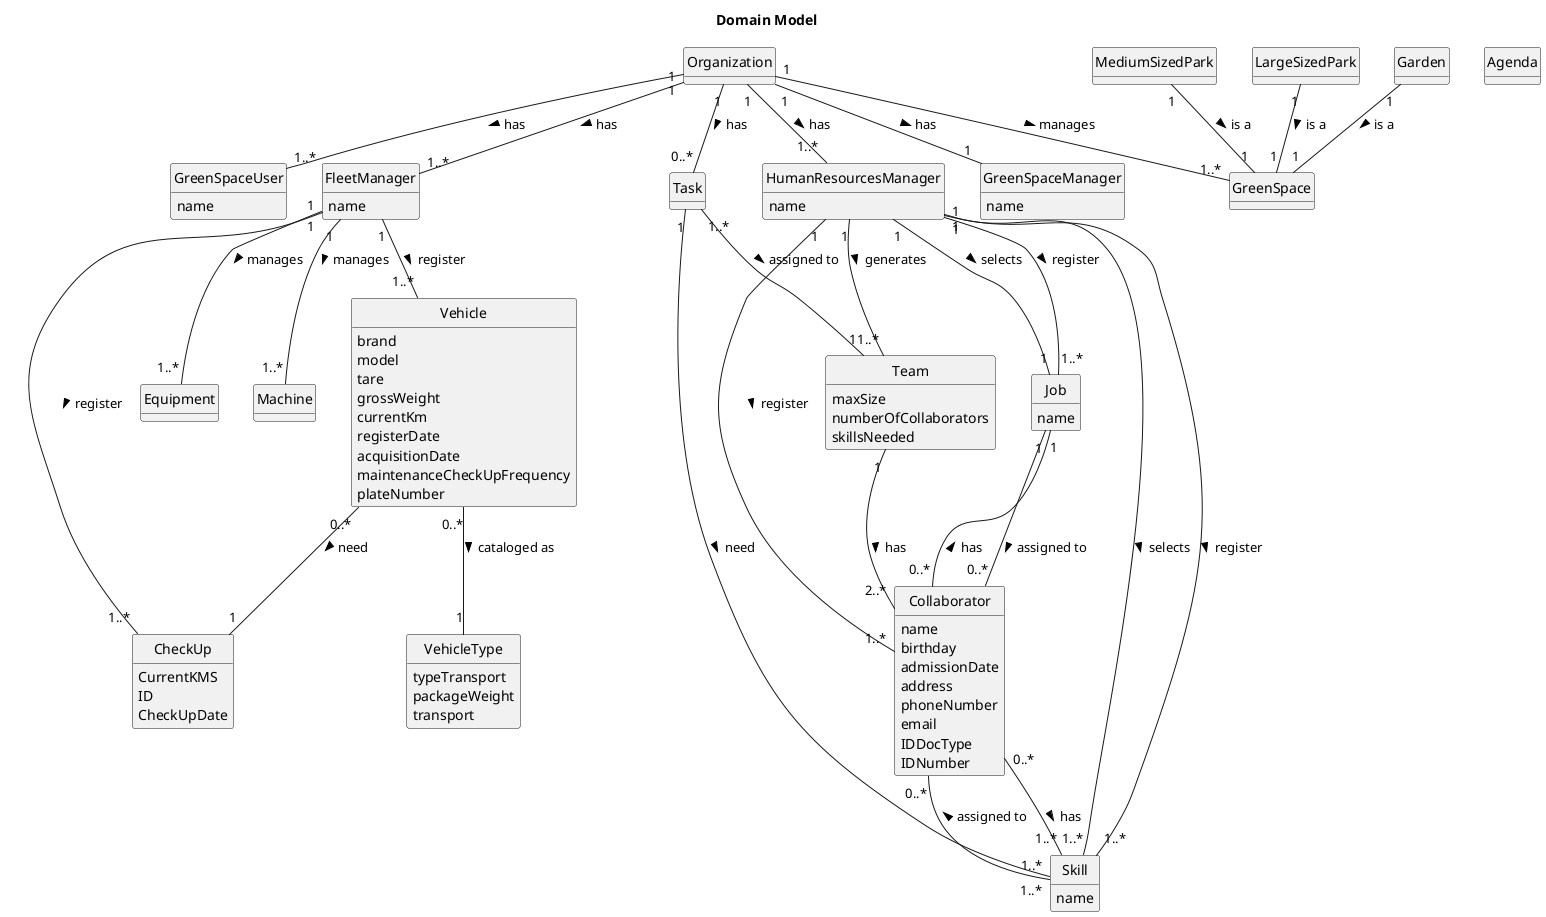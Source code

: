 @startuml
skinparam monochrome true
skinparam packageStyle rectangle
skinparam shadowing false

skinparam classAttributeIconSize 0
hide circle
hide methods

title Domain Model

class MediumSizedPark {
}
class LargeSizedPark {
}
class Garden {
}
class GreenSpace {
}

class Organization {
}

class FleetManager {
    name
}
class HumanResourcesManager {
    name
}
class GreenSpaceManager {
    name
}
class GreenSpaceUser {
    name
}

class Equipment {
}
class Machine {
}
class Vehicle {
    brand
    model
    tare
    grossWeight
    currentKm
    registerDate
    acquisitionDate
    maintenanceCheckUpFrequency
    plateNumber
}
class CheckUp {
    CurrentKMS
    ID
    CheckUpDate
}
class VehicleType {
    typeTransport
    packageWeight
    transport
}

class Job {
    name
}
class Collaborator {
    name
    birthday
    admissionDate
    address
    phoneNumber
    email
    IDDocType
    IDNumber
}
class Skill {
    name
}
class Team {
    maxSize
    numberOfCollaborators
    skillsNeeded
}

class Agenda {
}
class Task {
}

Organization "1" -- "1..*" GreenSpace : manages >
MediumSizedPark "1" -- "1" GreenSpace : is a >
Garden "1" -- "1" GreenSpace : is a >
LargeSizedPark "1" -- "1" GreenSpace : is a >
Organization "1" -- "1..*" FleetManager : has >
Organization "1" -- "1..*" HumanResourcesManager : has >
Organization "1" -- "1" GreenSpaceManager : has >
Organization "1" -- "1..*" GreenSpaceUser : has >
Collaborator "0..*" -- "1" Job : has >
Collaborator "0..*" -- "1..*" Skill : has >
HumanResourcesManager "1" -- "1" Job : selects  >
HumanResourcesManager "1" -- "1..*" Skill : selects  >
HumanResourcesManager "1" -- "1..*" Job : register  >
Job "1" -- "0..*" Collaborator : assigned to >
Skill "1..*" -- "0..*" Collaborator : assigned to >
HumanResourcesManager "1" -- "1..*" Collaborator : register >
HumanResourcesManager "1" -- "1..*" Skill : register >
HumanResourcesManager "1" -- "1..*" Team : generates >
FleetManager "1" -- "1..*" Vehicle : register >
FleetManager "1" -- "1..*" Equipment : manages >
FleetManager "1" -- "1..*" Machine : manages >
FleetManager "1" - "1..*" CheckUp : register >
Vehicle "0..*" -- "1" CheckUp : need >
Vehicle "0..*" -- "1" VehicleType : cataloged as >
Team "1" -- "2..*" Collaborator : has >
Task "1" -- "1..*" Skill : need >
Organization "1" -- "0..*" Task : has >
Task "1..*" -- "1" Team : assigned to >

@enduml


